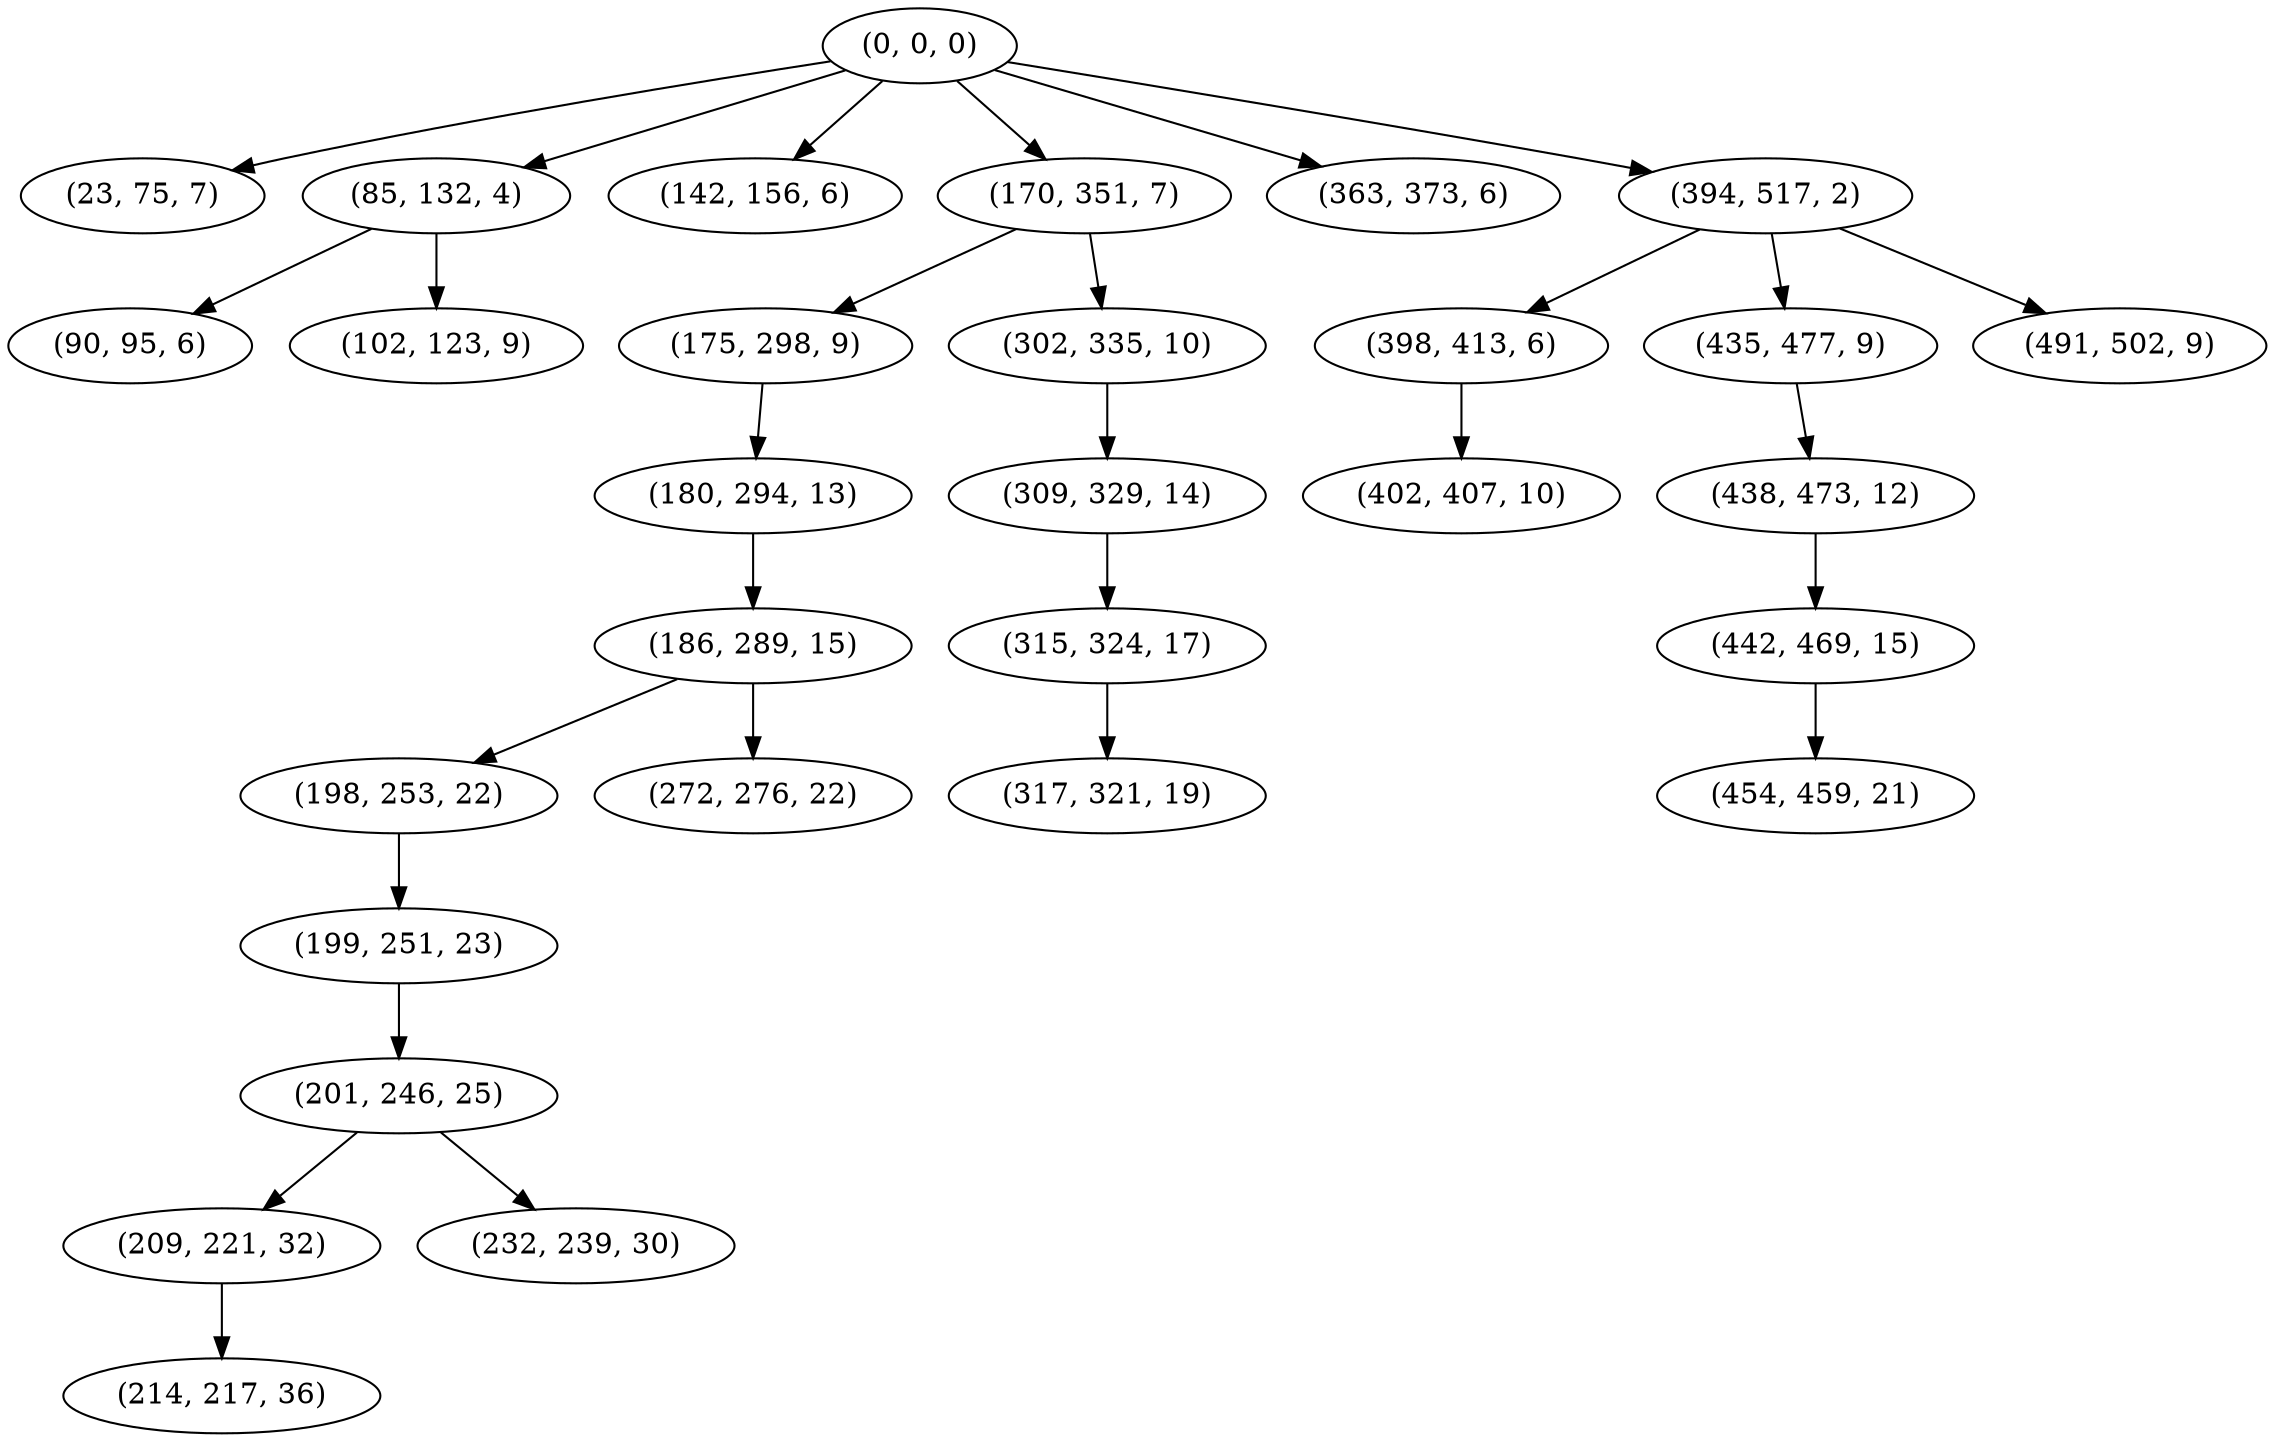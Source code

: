 digraph tree {
    "(0, 0, 0)";
    "(23, 75, 7)";
    "(85, 132, 4)";
    "(90, 95, 6)";
    "(102, 123, 9)";
    "(142, 156, 6)";
    "(170, 351, 7)";
    "(175, 298, 9)";
    "(180, 294, 13)";
    "(186, 289, 15)";
    "(198, 253, 22)";
    "(199, 251, 23)";
    "(201, 246, 25)";
    "(209, 221, 32)";
    "(214, 217, 36)";
    "(232, 239, 30)";
    "(272, 276, 22)";
    "(302, 335, 10)";
    "(309, 329, 14)";
    "(315, 324, 17)";
    "(317, 321, 19)";
    "(363, 373, 6)";
    "(394, 517, 2)";
    "(398, 413, 6)";
    "(402, 407, 10)";
    "(435, 477, 9)";
    "(438, 473, 12)";
    "(442, 469, 15)";
    "(454, 459, 21)";
    "(491, 502, 9)";
    "(0, 0, 0)" -> "(23, 75, 7)";
    "(0, 0, 0)" -> "(85, 132, 4)";
    "(0, 0, 0)" -> "(142, 156, 6)";
    "(0, 0, 0)" -> "(170, 351, 7)";
    "(0, 0, 0)" -> "(363, 373, 6)";
    "(0, 0, 0)" -> "(394, 517, 2)";
    "(85, 132, 4)" -> "(90, 95, 6)";
    "(85, 132, 4)" -> "(102, 123, 9)";
    "(170, 351, 7)" -> "(175, 298, 9)";
    "(170, 351, 7)" -> "(302, 335, 10)";
    "(175, 298, 9)" -> "(180, 294, 13)";
    "(180, 294, 13)" -> "(186, 289, 15)";
    "(186, 289, 15)" -> "(198, 253, 22)";
    "(186, 289, 15)" -> "(272, 276, 22)";
    "(198, 253, 22)" -> "(199, 251, 23)";
    "(199, 251, 23)" -> "(201, 246, 25)";
    "(201, 246, 25)" -> "(209, 221, 32)";
    "(201, 246, 25)" -> "(232, 239, 30)";
    "(209, 221, 32)" -> "(214, 217, 36)";
    "(302, 335, 10)" -> "(309, 329, 14)";
    "(309, 329, 14)" -> "(315, 324, 17)";
    "(315, 324, 17)" -> "(317, 321, 19)";
    "(394, 517, 2)" -> "(398, 413, 6)";
    "(394, 517, 2)" -> "(435, 477, 9)";
    "(394, 517, 2)" -> "(491, 502, 9)";
    "(398, 413, 6)" -> "(402, 407, 10)";
    "(435, 477, 9)" -> "(438, 473, 12)";
    "(438, 473, 12)" -> "(442, 469, 15)";
    "(442, 469, 15)" -> "(454, 459, 21)";
}
